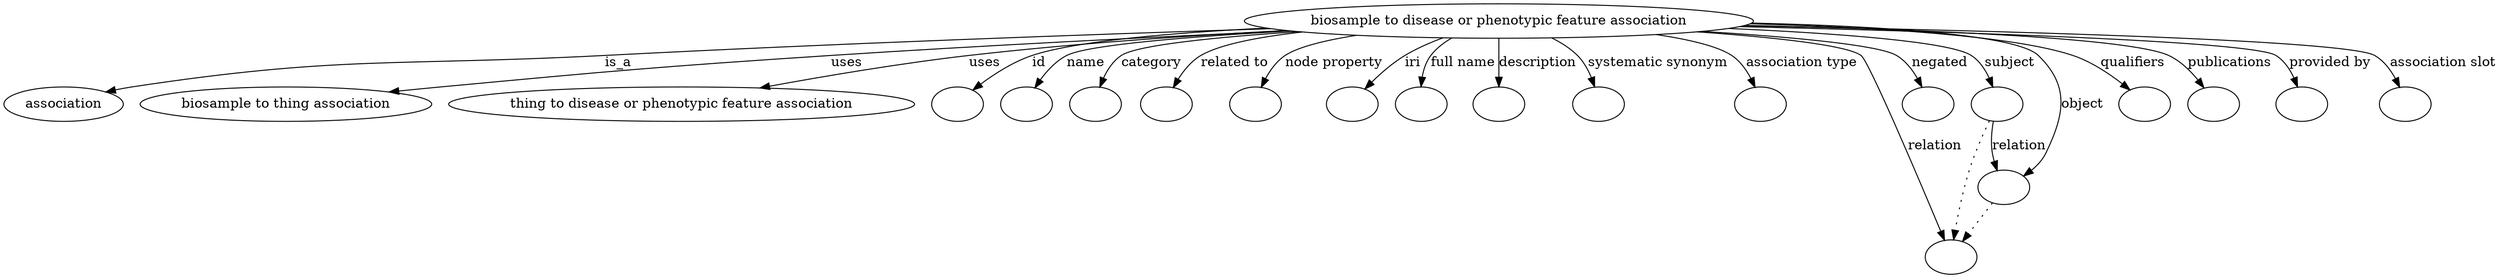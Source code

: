 digraph {
	graph [bb="0,0,2160.3,281"];
	node [label="\N"];
	"biosample to disease or phenotypic feature association"	 [height=0.5,
		label="biosample to disease or phenotypic feature association",
		pos="1283.4,263",
		width=5.6288];
	association	 [height=0.5,
		pos="49.402,177",
		width=1.3723];
	"biosample to disease or phenotypic feature association" -> association	 [label=is_a,
		lp="522.68,220",
		pos="e,85.601,189.39 1096.4,256 939.85,249.73 710.68,239.6 510.85,227 331.77,215.71 284.68,228.49 108.4,195 104.2,194.2 99.873,193.21 \
95.563,192.12"];
	"biosample to thing association"	 [height=0.5,
		pos="234.4,177",
		width=3.2623];
	"biosample to disease or phenotypic feature association" -> "biosample to thing association"	 [label=uses,
		lp="702.46,220",
		pos="e,319.04,189.57 1104.9,254.43 918.87,244.42 619.05,225.26 361.4,195 350.9,193.77 339.93,192.37 329.02,190.92"];
	"thing to disease or phenotypic feature association"	 [height=0.5,
		pos="554.4,177",
		width=5.1241];
	"biosample to disease or phenotypic feature association" -> "thing to disease or phenotypic feature association"	 [label=uses,
		lp="831.46,220",
		pos="e,629.69,193.48 1108.3,253.94 1021.2,248.29 914.43,239.63 819.29,227 758.82,218.97 691.25,206.16 639.5,195.51"];
	id	 [color=black,
		height=0.5,
		label="",
		pos="783.4,177",
		width=0.75];
	"biosample to disease or phenotypic feature association" -> id	 [color=black,
		label=id,
		lp="886.85,220",
		pos="e,802.55,189.7 1108,253.97 1019.7,248.1 922.67,239.23 880.51,227 855.78,219.83 829.97,206.2 811.17,194.98",
		style=solid];
	name	 [color=black,
		height=0.5,
		label="",
		pos="855.4,177",
		width=0.75];
	"biosample to disease or phenotypic feature association" -> name	 [color=black,
		label=name,
		lp="932.56,220",
		pos="e,869.47,192.53 1102.4,254.9 1027.8,249.56 950.93,240.89 917.08,227 902.1,220.85 887.88,209.81 876.88,199.67",
		style=solid];
	category	 [color=black,
		height=0.5,
		label="",
		pos="927.4,177",
		width=0.75];
	"biosample to disease or phenotypic feature association" -> category	 [color=black,
		label=category,
		lp="991.5,220",
		pos="e,936.44,194.35 1105,254.45 1047.3,249.18 991.92,240.69 967.21,227 957.06,221.38 948.56,212 942.05,202.88",
		style=solid];
	"related to"	 [color=black,
		height=0.5,
		label="",
		pos="999.4,177",
		width=0.75];
	"biosample to disease or phenotypic feature association" -> "related to"	 [color=black,
		label="related to",
		lp="1060.6,220",
		pos="e,1007,194.68 1131.5,251.06 1089.9,245.61 1051.5,237.86 1033.9,227 1024.9,221.39 1017.6,212.43 1012.1,203.64",
		style=solid];
	"node property"	 [color=black,
		height=0.5,
		label="",
		pos="1071.4,177",
		width=0.75];
	"biosample to disease or phenotypic feature association" -> "node property"	 [color=black,
		label="node property",
		lp="1142.5,220",
		pos="e,1078.2,194.45 1171.7,247.9 1142.3,242.34 1115.4,235.33 1103.3,227 1094.7,221.13 1087.9,212.12 1082.9,203.35",
		style=solid];
	iri	 [color=black,
		height=0.5,
		label="",
		pos="1143.4,177",
		width=0.75];
	"biosample to disease or phenotypic feature association" -> iri	 [color=black,
		label=iri,
		lp="1210.6,220",
		pos="e,1159,191.82 1239,245.39 1227.3,240.07 1214.9,233.81 1204,227 1190.9,218.83 1177.5,208.12 1166.7,198.7",
		style=solid];
	"full name"	 [color=black,
		height=0.5,
		label="",
		pos="1215.4,177",
		width=0.75];
	"biosample to disease or phenotypic feature association" -> "full name"	 [color=black,
		label="full name",
		lp="1254,220",
		pos="e,1216.3,195.01 1246.3,245.1 1239.1,240.13 1232.2,234.1 1227.1,227 1222.6,220.6 1219.8,212.69 1218.1,205.06",
		style=solid];
	description	 [color=black,
		height=0.5,
		label="",
		pos="1287.4,177",
		width=0.75];
	"biosample to disease or phenotypic feature association" -> description	 [color=black,
		label=description,
		lp="1315.5,220",
		pos="e,1285.5,195.3 1283.4,244.94 1283.4,235.43 1283.6,223.58 1284.2,213 1284.3,210.57 1284.5,208.05 1284.7,205.52",
		style=solid];
	"systematic synonym"	 [color=black,
		height=0.5,
		label="",
		pos="1368.4,177",
		width=0.75];
	"biosample to disease or phenotypic feature association" -> "systematic synonym"	 [color=black,
		label="systematic synonym",
		lp="1413.4,220",
		pos="e,1363.7,194.76 1323.5,245.19 1331.8,240.18 1340,234.11 1346.4,227 1352.3,220.49 1356.8,212.16 1360.1,204.18",
		style=solid];
	"association type"	 [color=black,
		height=0.5,
		label="",
		pos="1505.4,177",
		width=0.75];
	"biosample to disease or phenotypic feature association" -> "association type"	 [color=black,
		label="association type",
		lp="1533.3,220",
		pos="e,1498.9,194.48 1402.4,248.41 1433.3,242.9 1461.6,235.78 1474.4,227 1482.8,221.23 1489.4,212.35 1494.3,203.67",
		style=solid];
	subject	 [color=black,
		height=0.5,
		label="",
		pos="1713.4,177",
		width=0.75];
	"biosample to disease or phenotypic feature association" -> subject	 [color=black,
		label=subject,
		lp="1715.2,220",
		pos="e,1706.4,194.87 1459.4,254.06 1556.3,247.89 1660.8,238.7 1680.4,227 1689.4,221.61 1696.4,212.7 1701.7,203.88",
		style=solid];
	negated	 [color=black,
		height=0.5,
		label="",
		pos="1641.4,177",
		width=0.75];
	"biosample to disease or phenotypic feature association" -> negated	 [color=black,
		label=negated,
		lp="1654.2,220",
		pos="e,1638.9,195.09 1450.6,252.82 1528.3,246.69 1606.9,237.96 1621.4,227 1628.6,221.56 1633.2,213.14 1636.1,204.75",
		style=solid];
	relation	 [color=black,
		height=0.5,
		label="",
		pos="1671.4,18",
		width=0.75];
	"biosample to disease or phenotypic feature association" -> relation	 [color=black,
		label=relation,
		lp="1640.8,134",
		pos="e,1662.6,35.091 1439.1,251.45 1505.4,245.2 1570.4,236.77 1582.4,227 1607.2,206.88 1593.5,188.6 1605.4,159 1621.8,118.17 1644,72.245 \
1658.1,44.22",
		style=solid];
	object	 [color=black,
		height=0.5,
		label="",
		pos="1726.4,91",
		width=0.75];
	"biosample to disease or phenotypic feature association" -> object	 [color=black,
		label=object,
		lp="1789.5,177",
		pos="e,1744.9,104.34 1477.4,257.73 1591.9,252.88 1718.4,243.78 1739.4,227 1775.1,198.56 1779.9,169.13 1762.4,127 1760.1,121.35 1756.4,\
116.12 1752.2,111.51",
		style=solid];
	qualifiers	 [color=black,
		height=0.5,
		label="",
		pos="1855.4,177",
		width=0.75];
	"biosample to disease or phenotypic feature association" -> qualifiers	 [color=black,
		label=qualifiers,
		lp="1842.5,220",
		pos="e,1840.5,192.67 1466.1,255.16 1598.8,248.6 1760.2,238.47 1790.4,227 1806.2,221 1821.3,209.82 1833,199.56",
		style=solid];
	publications	 [color=black,
		height=0.5,
		label="",
		pos="1927.4,177",
		width=0.75];
	"biosample to disease or phenotypic feature association" -> publications	 [color=black,
		label=publications,
		lp="1929.6,220",
		pos="e,1914.9,193.19 1476.7,257.55 1634.3,252.06 1836.4,242.19 1872.4,227 1886,221.24 1898.5,210.6 1908.1,200.61",
		style=solid];
	"provided by"	 [color=black,
		height=0.5,
		label="",
		pos="2008.4,177",
		width=0.75];
	"biosample to disease or phenotypic feature association" -> "provided by"	 [color=black,
		label="provided by",
		lp="2019,220",
		pos="e,1999.4,194.13 1484.5,260.62 1670.8,257.08 1925.2,248.37 1967.4,227 1978.1,221.57 1987.1,211.92 1993.8,202.54",
		style=solid];
	"association slot"	 [color=black,
		height=0.5,
		label="",
		pos="2098.4,177",
		width=0.75];
	"biosample to disease or phenotypic feature association" -> "association slot"	 [color=black,
		label="association slot",
		lp="2117.4,220",
		pos="e,2089.1,194.16 1477.8,257.83 1698.3,251.38 2030.8,239.66 2056.4,227 2067.3,221.61 2076.4,211.97 2083.4,202.58",
		style=solid];
	subject -> relation	 [pos="e,1674.5,35.937 1706.8,159.28 1701.8,145.67 1695.1,126.31 1690.4,109 1684.7,88.043 1679.7,63.97 1676.3,45.849",
		style=dotted];
	subject -> object	 [label=relation,
		lp="1741.8,134",
		pos="e,1722.8,108.91 1715.4,158.91 1716.5,149.39 1718,137.54 1719.6,127 1720.1,124.32 1720.5,121.54 1721,118.76"];
	object -> relation	 [pos="e,1683.6,34.156 1714.2,74.799 1707,65.253 1697.8,52.992 1689.7,42.306",
		style=dotted];
}
